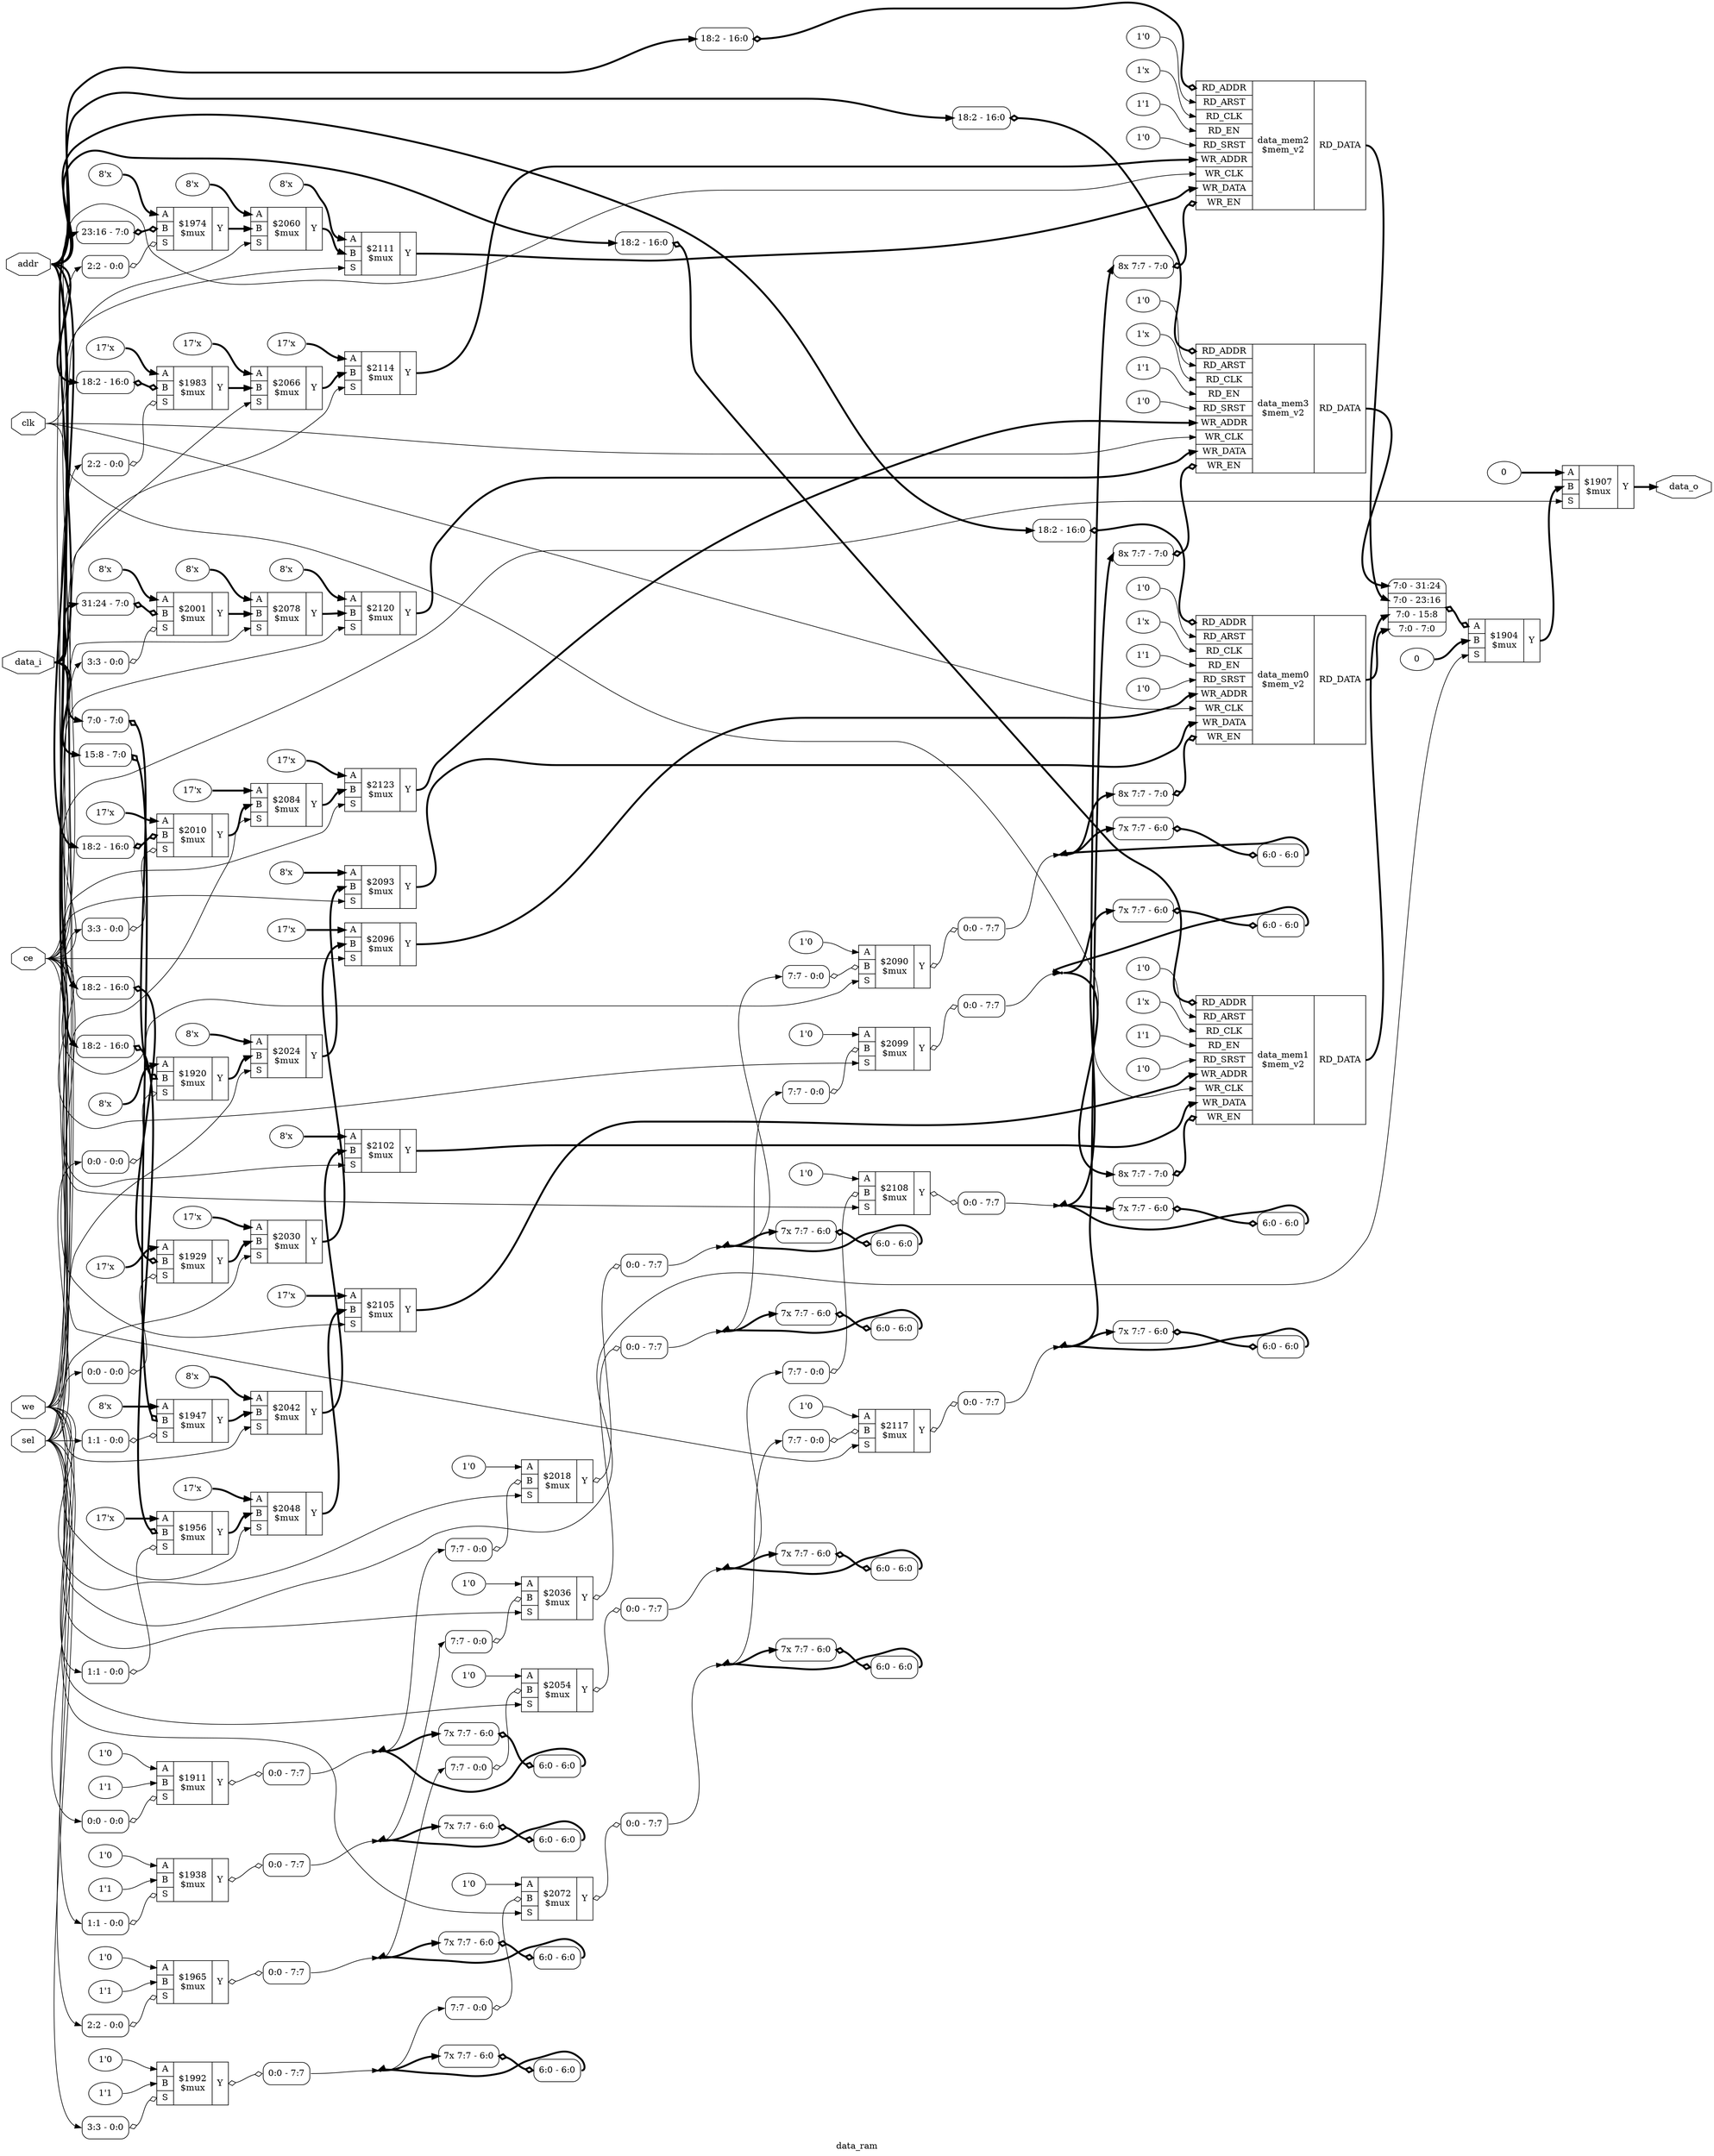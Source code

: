 digraph "data_ram" {
label="data_ram";
rankdir="LR";
remincross=true;
n42 [ shape=octagon, label="addr", color="black", fontcolor="black" ];
n43 [ shape=octagon, label="ce", color="black", fontcolor="black" ];
n44 [ shape=octagon, label="clk", color="black", fontcolor="black" ];
n45 [ shape=octagon, label="data_i", color="black", fontcolor="black" ];
n46 [ shape=octagon, label="data_o", color="black", fontcolor="black" ];
n47 [ shape=octagon, label="sel", color="black", fontcolor="black" ];
n48 [ shape=octagon, label="we", color="black", fontcolor="black" ];
{ rank="source"; n42; n43; n44; n45; n47; n48;}
{ rank="sink"; n46;}
v1 [ label="0" ];
c53 [ shape=record, label="{{<p49> A|<p50> B|<p51> S}|$1904\n$mux|{<p52> Y}}" ];
x0 [ shape=record, style=rounded, label="<s3> 7:0 - 31:24 |<s2> 7:0 - 23:16 |<s1> 7:0 - 15:8 |<s0> 7:0 - 7:0 " ];
x0:e -> c53:p49:w [arrowhead=odiamond, arrowtail=odiamond, dir=both, color="black", style="setlinewidth(3)", label=""];
v2 [ label="0" ];
c54 [ shape=record, label="{{<p49> A|<p50> B|<p51> S}|$1907\n$mux|{<p52> Y}}" ];
v3 [ label="1'0" ];
v4 [ label="1'1" ];
c55 [ shape=record, label="{{<p49> A|<p50> B|<p51> S}|$1911\n$mux|{<p52> Y}}" ];
x5 [ shape=record, style=rounded, label="<s0> 0:0 - 0:0 " ];
x5:e -> c55:p51:w [arrowhead=odiamond, arrowtail=odiamond, dir=both, color="black", label=""];
x6 [ shape=record, style=rounded, label="<s0> 0:0 - 7:7 " ];
c55:p52:e -> x6:w [arrowhead=odiamond, arrowtail=odiamond, dir=both, color="black", label=""];
v7 [ label="8'x" ];
c56 [ shape=record, label="{{<p49> A|<p50> B|<p51> S}|$1920\n$mux|{<p52> Y}}" ];
x8 [ shape=record, style=rounded, label="<s0> 7:0 - 7:0 " ];
x8:e -> c56:p50:w [arrowhead=odiamond, arrowtail=odiamond, dir=both, color="black", style="setlinewidth(3)", label=""];
x9 [ shape=record, style=rounded, label="<s0> 0:0 - 0:0 " ];
x9:e -> c56:p51:w [arrowhead=odiamond, arrowtail=odiamond, dir=both, color="black", label=""];
v10 [ label="17'x" ];
c57 [ shape=record, label="{{<p49> A|<p50> B|<p51> S}|$1929\n$mux|{<p52> Y}}" ];
x11 [ shape=record, style=rounded, label="<s0> 18:2 - 16:0 " ];
x11:e -> c57:p50:w [arrowhead=odiamond, arrowtail=odiamond, dir=both, color="black", style="setlinewidth(3)", label=""];
x12 [ shape=record, style=rounded, label="<s0> 0:0 - 0:0 " ];
x12:e -> c57:p51:w [arrowhead=odiamond, arrowtail=odiamond, dir=both, color="black", label=""];
v13 [ label="1'0" ];
v14 [ label="1'1" ];
c58 [ shape=record, label="{{<p49> A|<p50> B|<p51> S}|$1938\n$mux|{<p52> Y}}" ];
x15 [ shape=record, style=rounded, label="<s0> 1:1 - 0:0 " ];
x15:e -> c58:p51:w [arrowhead=odiamond, arrowtail=odiamond, dir=both, color="black", label=""];
x16 [ shape=record, style=rounded, label="<s0> 0:0 - 7:7 " ];
c58:p52:e -> x16:w [arrowhead=odiamond, arrowtail=odiamond, dir=both, color="black", label=""];
v17 [ label="8'x" ];
c59 [ shape=record, label="{{<p49> A|<p50> B|<p51> S}|$1947\n$mux|{<p52> Y}}" ];
x18 [ shape=record, style=rounded, label="<s0> 15:8 - 7:0 " ];
x18:e -> c59:p50:w [arrowhead=odiamond, arrowtail=odiamond, dir=both, color="black", style="setlinewidth(3)", label=""];
x19 [ shape=record, style=rounded, label="<s0> 1:1 - 0:0 " ];
x19:e -> c59:p51:w [arrowhead=odiamond, arrowtail=odiamond, dir=both, color="black", label=""];
v20 [ label="17'x" ];
c60 [ shape=record, label="{{<p49> A|<p50> B|<p51> S}|$1956\n$mux|{<p52> Y}}" ];
x21 [ shape=record, style=rounded, label="<s0> 18:2 - 16:0 " ];
x21:e -> c60:p50:w [arrowhead=odiamond, arrowtail=odiamond, dir=both, color="black", style="setlinewidth(3)", label=""];
x22 [ shape=record, style=rounded, label="<s0> 1:1 - 0:0 " ];
x22:e -> c60:p51:w [arrowhead=odiamond, arrowtail=odiamond, dir=both, color="black", label=""];
v23 [ label="1'0" ];
v24 [ label="1'1" ];
c61 [ shape=record, label="{{<p49> A|<p50> B|<p51> S}|$1965\n$mux|{<p52> Y}}" ];
x25 [ shape=record, style=rounded, label="<s0> 2:2 - 0:0 " ];
x25:e -> c61:p51:w [arrowhead=odiamond, arrowtail=odiamond, dir=both, color="black", label=""];
x26 [ shape=record, style=rounded, label="<s0> 0:0 - 7:7 " ];
c61:p52:e -> x26:w [arrowhead=odiamond, arrowtail=odiamond, dir=both, color="black", label=""];
v27 [ label="8'x" ];
c62 [ shape=record, label="{{<p49> A|<p50> B|<p51> S}|$1974\n$mux|{<p52> Y}}" ];
x28 [ shape=record, style=rounded, label="<s0> 23:16 - 7:0 " ];
x28:e -> c62:p50:w [arrowhead=odiamond, arrowtail=odiamond, dir=both, color="black", style="setlinewidth(3)", label=""];
x29 [ shape=record, style=rounded, label="<s0> 2:2 - 0:0 " ];
x29:e -> c62:p51:w [arrowhead=odiamond, arrowtail=odiamond, dir=both, color="black", label=""];
v30 [ label="17'x" ];
c63 [ shape=record, label="{{<p49> A|<p50> B|<p51> S}|$1983\n$mux|{<p52> Y}}" ];
x31 [ shape=record, style=rounded, label="<s0> 18:2 - 16:0 " ];
x31:e -> c63:p50:w [arrowhead=odiamond, arrowtail=odiamond, dir=both, color="black", style="setlinewidth(3)", label=""];
x32 [ shape=record, style=rounded, label="<s0> 2:2 - 0:0 " ];
x32:e -> c63:p51:w [arrowhead=odiamond, arrowtail=odiamond, dir=both, color="black", label=""];
v33 [ label="1'0" ];
v34 [ label="1'1" ];
c64 [ shape=record, label="{{<p49> A|<p50> B|<p51> S}|$1992\n$mux|{<p52> Y}}" ];
x35 [ shape=record, style=rounded, label="<s0> 3:3 - 0:0 " ];
x35:e -> c64:p51:w [arrowhead=odiamond, arrowtail=odiamond, dir=both, color="black", label=""];
x36 [ shape=record, style=rounded, label="<s0> 0:0 - 7:7 " ];
c64:p52:e -> x36:w [arrowhead=odiamond, arrowtail=odiamond, dir=both, color="black", label=""];
v37 [ label="8'x" ];
c65 [ shape=record, label="{{<p49> A|<p50> B|<p51> S}|$2001\n$mux|{<p52> Y}}" ];
x38 [ shape=record, style=rounded, label="<s0> 31:24 - 7:0 " ];
x38:e -> c65:p50:w [arrowhead=odiamond, arrowtail=odiamond, dir=both, color="black", style="setlinewidth(3)", label=""];
x39 [ shape=record, style=rounded, label="<s0> 3:3 - 0:0 " ];
x39:e -> c65:p51:w [arrowhead=odiamond, arrowtail=odiamond, dir=both, color="black", label=""];
v40 [ label="17'x" ];
c66 [ shape=record, label="{{<p49> A|<p50> B|<p51> S}|$2010\n$mux|{<p52> Y}}" ];
x41 [ shape=record, style=rounded, label="<s0> 18:2 - 16:0 " ];
x41:e -> c66:p50:w [arrowhead=odiamond, arrowtail=odiamond, dir=both, color="black", style="setlinewidth(3)", label=""];
x42 [ shape=record, style=rounded, label="<s0> 3:3 - 0:0 " ];
x42:e -> c66:p51:w [arrowhead=odiamond, arrowtail=odiamond, dir=both, color="black", label=""];
v43 [ label="1'0" ];
c67 [ shape=record, label="{{<p49> A|<p50> B|<p51> S}|$2018\n$mux|{<p52> Y}}" ];
x44 [ shape=record, style=rounded, label="<s0> 7:7 - 0:0 " ];
x44:e -> c67:p50:w [arrowhead=odiamond, arrowtail=odiamond, dir=both, color="black", label=""];
x45 [ shape=record, style=rounded, label="<s0> 0:0 - 7:7 " ];
c67:p52:e -> x45:w [arrowhead=odiamond, arrowtail=odiamond, dir=both, color="black", label=""];
v46 [ label="8'x" ];
c68 [ shape=record, label="{{<p49> A|<p50> B|<p51> S}|$2024\n$mux|{<p52> Y}}" ];
v47 [ label="17'x" ];
c69 [ shape=record, label="{{<p49> A|<p50> B|<p51> S}|$2030\n$mux|{<p52> Y}}" ];
v48 [ label="1'0" ];
c70 [ shape=record, label="{{<p49> A|<p50> B|<p51> S}|$2036\n$mux|{<p52> Y}}" ];
x49 [ shape=record, style=rounded, label="<s0> 7:7 - 0:0 " ];
x49:e -> c70:p50:w [arrowhead=odiamond, arrowtail=odiamond, dir=both, color="black", label=""];
x50 [ shape=record, style=rounded, label="<s0> 0:0 - 7:7 " ];
c70:p52:e -> x50:w [arrowhead=odiamond, arrowtail=odiamond, dir=both, color="black", label=""];
v51 [ label="8'x" ];
c71 [ shape=record, label="{{<p49> A|<p50> B|<p51> S}|$2042\n$mux|{<p52> Y}}" ];
v52 [ label="17'x" ];
c72 [ shape=record, label="{{<p49> A|<p50> B|<p51> S}|$2048\n$mux|{<p52> Y}}" ];
v53 [ label="1'0" ];
c73 [ shape=record, label="{{<p49> A|<p50> B|<p51> S}|$2054\n$mux|{<p52> Y}}" ];
x54 [ shape=record, style=rounded, label="<s0> 7:7 - 0:0 " ];
x54:e -> c73:p50:w [arrowhead=odiamond, arrowtail=odiamond, dir=both, color="black", label=""];
x55 [ shape=record, style=rounded, label="<s0> 0:0 - 7:7 " ];
c73:p52:e -> x55:w [arrowhead=odiamond, arrowtail=odiamond, dir=both, color="black", label=""];
v56 [ label="8'x" ];
c74 [ shape=record, label="{{<p49> A|<p50> B|<p51> S}|$2060\n$mux|{<p52> Y}}" ];
v57 [ label="17'x" ];
c75 [ shape=record, label="{{<p49> A|<p50> B|<p51> S}|$2066\n$mux|{<p52> Y}}" ];
v58 [ label="1'0" ];
c76 [ shape=record, label="{{<p49> A|<p50> B|<p51> S}|$2072\n$mux|{<p52> Y}}" ];
x59 [ shape=record, style=rounded, label="<s0> 7:7 - 0:0 " ];
x59:e -> c76:p50:w [arrowhead=odiamond, arrowtail=odiamond, dir=both, color="black", label=""];
x60 [ shape=record, style=rounded, label="<s0> 0:0 - 7:7 " ];
c76:p52:e -> x60:w [arrowhead=odiamond, arrowtail=odiamond, dir=both, color="black", label=""];
v61 [ label="8'x" ];
c77 [ shape=record, label="{{<p49> A|<p50> B|<p51> S}|$2078\n$mux|{<p52> Y}}" ];
v62 [ label="17'x" ];
c78 [ shape=record, label="{{<p49> A|<p50> B|<p51> S}|$2084\n$mux|{<p52> Y}}" ];
v63 [ label="1'0" ];
c79 [ shape=record, label="{{<p49> A|<p50> B|<p51> S}|$2090\n$mux|{<p52> Y}}" ];
x64 [ shape=record, style=rounded, label="<s0> 7:7 - 0:0 " ];
x64:e -> c79:p50:w [arrowhead=odiamond, arrowtail=odiamond, dir=both, color="black", label=""];
x65 [ shape=record, style=rounded, label="<s0> 0:0 - 7:7 " ];
c79:p52:e -> x65:w [arrowhead=odiamond, arrowtail=odiamond, dir=both, color="black", label=""];
v66 [ label="8'x" ];
c80 [ shape=record, label="{{<p49> A|<p50> B|<p51> S}|$2093\n$mux|{<p52> Y}}" ];
v67 [ label="17'x" ];
c81 [ shape=record, label="{{<p49> A|<p50> B|<p51> S}|$2096\n$mux|{<p52> Y}}" ];
v68 [ label="1'0" ];
c82 [ shape=record, label="{{<p49> A|<p50> B|<p51> S}|$2099\n$mux|{<p52> Y}}" ];
x69 [ shape=record, style=rounded, label="<s0> 7:7 - 0:0 " ];
x69:e -> c82:p50:w [arrowhead=odiamond, arrowtail=odiamond, dir=both, color="black", label=""];
x70 [ shape=record, style=rounded, label="<s0> 0:0 - 7:7 " ];
c82:p52:e -> x70:w [arrowhead=odiamond, arrowtail=odiamond, dir=both, color="black", label=""];
v71 [ label="8'x" ];
c83 [ shape=record, label="{{<p49> A|<p50> B|<p51> S}|$2102\n$mux|{<p52> Y}}" ];
v72 [ label="17'x" ];
c84 [ shape=record, label="{{<p49> A|<p50> B|<p51> S}|$2105\n$mux|{<p52> Y}}" ];
v73 [ label="1'0" ];
c85 [ shape=record, label="{{<p49> A|<p50> B|<p51> S}|$2108\n$mux|{<p52> Y}}" ];
x74 [ shape=record, style=rounded, label="<s0> 7:7 - 0:0 " ];
x74:e -> c85:p50:w [arrowhead=odiamond, arrowtail=odiamond, dir=both, color="black", label=""];
x75 [ shape=record, style=rounded, label="<s0> 0:0 - 7:7 " ];
c85:p52:e -> x75:w [arrowhead=odiamond, arrowtail=odiamond, dir=both, color="black", label=""];
v76 [ label="8'x" ];
c86 [ shape=record, label="{{<p49> A|<p50> B|<p51> S}|$2111\n$mux|{<p52> Y}}" ];
v77 [ label="17'x" ];
c87 [ shape=record, label="{{<p49> A|<p50> B|<p51> S}|$2114\n$mux|{<p52> Y}}" ];
v78 [ label="1'0" ];
c88 [ shape=record, label="{{<p49> A|<p50> B|<p51> S}|$2117\n$mux|{<p52> Y}}" ];
x79 [ shape=record, style=rounded, label="<s0> 7:7 - 0:0 " ];
x79:e -> c88:p50:w [arrowhead=odiamond, arrowtail=odiamond, dir=both, color="black", label=""];
x80 [ shape=record, style=rounded, label="<s0> 0:0 - 7:7 " ];
c88:p52:e -> x80:w [arrowhead=odiamond, arrowtail=odiamond, dir=both, color="black", label=""];
v81 [ label="8'x" ];
c89 [ shape=record, label="{{<p49> A|<p50> B|<p51> S}|$2120\n$mux|{<p52> Y}}" ];
v82 [ label="17'x" ];
c90 [ shape=record, label="{{<p49> A|<p50> B|<p51> S}|$2123\n$mux|{<p52> Y}}" ];
v84 [ label="1'0" ];
v85 [ label="1'x" ];
v86 [ label="1'1" ];
v87 [ label="1'0" ];
c101 [ shape=record, label="{{<p91> RD_ADDR|<p92> RD_ARST|<p93> RD_CLK|<p94> RD_EN|<p95> RD_SRST|<p96> WR_ADDR|<p97> WR_CLK|<p98> WR_DATA|<p99> WR_EN}|data_mem0\n$mem_v2|{<p100> RD_DATA}}" ];
x83 [ shape=record, style=rounded, label="<s0> 18:2 - 16:0 " ];
x83:e -> c101:p91:w [arrowhead=odiamond, arrowtail=odiamond, dir=both, color="black", style="setlinewidth(3)", label=""];
x88 [ shape=record, style=rounded, label="<s7> 8x 7:7 - 7:0 " ];
x88:e -> c101:p99:w [arrowhead=odiamond, arrowtail=odiamond, dir=both, color="black", style="setlinewidth(3)", label=""];
v90 [ label="1'0" ];
v91 [ label="1'x" ];
v92 [ label="1'1" ];
v93 [ label="1'0" ];
c102 [ shape=record, label="{{<p91> RD_ADDR|<p92> RD_ARST|<p93> RD_CLK|<p94> RD_EN|<p95> RD_SRST|<p96> WR_ADDR|<p97> WR_CLK|<p98> WR_DATA|<p99> WR_EN}|data_mem1\n$mem_v2|{<p100> RD_DATA}}" ];
x89 [ shape=record, style=rounded, label="<s0> 18:2 - 16:0 " ];
x89:e -> c102:p91:w [arrowhead=odiamond, arrowtail=odiamond, dir=both, color="black", style="setlinewidth(3)", label=""];
x94 [ shape=record, style=rounded, label="<s7> 8x 7:7 - 7:0 " ];
x94:e -> c102:p99:w [arrowhead=odiamond, arrowtail=odiamond, dir=both, color="black", style="setlinewidth(3)", label=""];
v96 [ label="1'0" ];
v97 [ label="1'x" ];
v98 [ label="1'1" ];
v99 [ label="1'0" ];
c103 [ shape=record, label="{{<p91> RD_ADDR|<p92> RD_ARST|<p93> RD_CLK|<p94> RD_EN|<p95> RD_SRST|<p96> WR_ADDR|<p97> WR_CLK|<p98> WR_DATA|<p99> WR_EN}|data_mem2\n$mem_v2|{<p100> RD_DATA}}" ];
x95 [ shape=record, style=rounded, label="<s0> 18:2 - 16:0 " ];
x95:e -> c103:p91:w [arrowhead=odiamond, arrowtail=odiamond, dir=both, color="black", style="setlinewidth(3)", label=""];
x100 [ shape=record, style=rounded, label="<s7> 8x 7:7 - 7:0 " ];
x100:e -> c103:p99:w [arrowhead=odiamond, arrowtail=odiamond, dir=both, color="black", style="setlinewidth(3)", label=""];
v102 [ label="1'0" ];
v103 [ label="1'x" ];
v104 [ label="1'1" ];
v105 [ label="1'0" ];
c104 [ shape=record, label="{{<p91> RD_ADDR|<p92> RD_ARST|<p93> RD_CLK|<p94> RD_EN|<p95> RD_SRST|<p96> WR_ADDR|<p97> WR_CLK|<p98> WR_DATA|<p99> WR_EN}|data_mem3\n$mem_v2|{<p100> RD_DATA}}" ];
x101 [ shape=record, style=rounded, label="<s0> 18:2 - 16:0 " ];
x101:e -> c104:p91:w [arrowhead=odiamond, arrowtail=odiamond, dir=both, color="black", style="setlinewidth(3)", label=""];
x106 [ shape=record, style=rounded, label="<s7> 8x 7:7 - 7:0 " ];
x106:e -> c104:p99:w [arrowhead=odiamond, arrowtail=odiamond, dir=both, color="black", style="setlinewidth(3)", label=""];
x107 [ shape=record, style=rounded, label="<s6> 7x 7:7 - 6:0 " ];
x108 [ shape=record, style=rounded, label="<s0> 6:0 - 6:0 " ];
x107:e -> x108:w [arrowhead=odiamond, arrowtail=odiamond, dir=both, color="black", style="setlinewidth(3)", label=""];
x109 [ shape=record, style=rounded, label="<s6> 7x 7:7 - 6:0 " ];
x110 [ shape=record, style=rounded, label="<s0> 6:0 - 6:0 " ];
x109:e -> x110:w [arrowhead=odiamond, arrowtail=odiamond, dir=both, color="black", style="setlinewidth(3)", label=""];
x111 [ shape=record, style=rounded, label="<s6> 7x 7:7 - 6:0 " ];
x112 [ shape=record, style=rounded, label="<s0> 6:0 - 6:0 " ];
x111:e -> x112:w [arrowhead=odiamond, arrowtail=odiamond, dir=both, color="black", style="setlinewidth(3)", label=""];
x113 [ shape=record, style=rounded, label="<s6> 7x 7:7 - 6:0 " ];
x114 [ shape=record, style=rounded, label="<s0> 6:0 - 6:0 " ];
x113:e -> x114:w [arrowhead=odiamond, arrowtail=odiamond, dir=both, color="black", style="setlinewidth(3)", label=""];
x115 [ shape=record, style=rounded, label="<s6> 7x 7:7 - 6:0 " ];
x116 [ shape=record, style=rounded, label="<s0> 6:0 - 6:0 " ];
x115:e -> x116:w [arrowhead=odiamond, arrowtail=odiamond, dir=both, color="black", style="setlinewidth(3)", label=""];
x117 [ shape=record, style=rounded, label="<s6> 7x 7:7 - 6:0 " ];
x118 [ shape=record, style=rounded, label="<s0> 6:0 - 6:0 " ];
x117:e -> x118:w [arrowhead=odiamond, arrowtail=odiamond, dir=both, color="black", style="setlinewidth(3)", label=""];
x119 [ shape=record, style=rounded, label="<s6> 7x 7:7 - 6:0 " ];
x120 [ shape=record, style=rounded, label="<s0> 6:0 - 6:0 " ];
x119:e -> x120:w [arrowhead=odiamond, arrowtail=odiamond, dir=both, color="black", style="setlinewidth(3)", label=""];
x121 [ shape=record, style=rounded, label="<s6> 7x 7:7 - 6:0 " ];
x122 [ shape=record, style=rounded, label="<s0> 6:0 - 6:0 " ];
x121:e -> x122:w [arrowhead=odiamond, arrowtail=odiamond, dir=both, color="black", style="setlinewidth(3)", label=""];
x123 [ shape=record, style=rounded, label="<s6> 7x 7:7 - 6:0 " ];
x124 [ shape=record, style=rounded, label="<s0> 6:0 - 6:0 " ];
x123:e -> x124:w [arrowhead=odiamond, arrowtail=odiamond, dir=both, color="black", style="setlinewidth(3)", label=""];
x125 [ shape=record, style=rounded, label="<s6> 7x 7:7 - 6:0 " ];
x126 [ shape=record, style=rounded, label="<s0> 6:0 - 6:0 " ];
x125:e -> x126:w [arrowhead=odiamond, arrowtail=odiamond, dir=both, color="black", style="setlinewidth(3)", label=""];
x127 [ shape=record, style=rounded, label="<s6> 7x 7:7 - 6:0 " ];
x128 [ shape=record, style=rounded, label="<s0> 6:0 - 6:0 " ];
x127:e -> x128:w [arrowhead=odiamond, arrowtail=odiamond, dir=both, color="black", style="setlinewidth(3)", label=""];
x129 [ shape=record, style=rounded, label="<s6> 7x 7:7 - 6:0 " ];
x130 [ shape=record, style=rounded, label="<s0> 6:0 - 6:0 " ];
x129:e -> x130:w [arrowhead=odiamond, arrowtail=odiamond, dir=both, color="black", style="setlinewidth(3)", label=""];
c81:p52:e -> c101:p96:w [color="black", style="setlinewidth(3)", label=""];
c90:p52:e -> c104:p96:w [color="black", style="setlinewidth(3)", label=""];
c89:p52:e -> c104:p98:w [color="black", style="setlinewidth(3)", label=""];
n12 [ shape=point ];
x114:s0:e -> n12:w [color="black", style="setlinewidth(3)", label=""];
x80:s0:e -> n12:w [color="black", label=""];
n12:e -> x106:s7:w [color="black", style="setlinewidth(3)", label=""];
n12:e -> x113:s6:w [color="black", style="setlinewidth(3)", label=""];
c69:p52:e -> c81:p50:w [color="black", style="setlinewidth(3)", label=""];
c68:p52:e -> c80:p50:w [color="black", style="setlinewidth(3)", label=""];
n15 [ shape=point ];
x116:s0:e -> n15:w [color="black", style="setlinewidth(3)", label=""];
x45:s0:e -> n15:w [color="black", label=""];
n15:e -> x115:s6:w [color="black", style="setlinewidth(3)", label=""];
n15:e -> x64:s0:w [color="black", label=""];
c72:p52:e -> c84:p50:w [color="black", style="setlinewidth(3)", label=""];
c71:p52:e -> c83:p50:w [color="black", style="setlinewidth(3)", label=""];
n18 [ shape=point ];
x118:s0:e -> n18:w [color="black", style="setlinewidth(3)", label=""];
x50:s0:e -> n18:w [color="black", label=""];
n18:e -> x117:s6:w [color="black", style="setlinewidth(3)", label=""];
n18:e -> x69:s0:w [color="black", label=""];
c75:p52:e -> c87:p50:w [color="black", style="setlinewidth(3)", label=""];
c80:p52:e -> c101:p98:w [color="black", style="setlinewidth(3)", label=""];
c74:p52:e -> c86:p50:w [color="black", style="setlinewidth(3)", label=""];
n21 [ shape=point ];
x120:s0:e -> n21:w [color="black", style="setlinewidth(3)", label=""];
x55:s0:e -> n21:w [color="black", label=""];
n21:e -> x119:s6:w [color="black", style="setlinewidth(3)", label=""];
n21:e -> x74:s0:w [color="black", label=""];
c78:p52:e -> c90:p50:w [color="black", style="setlinewidth(3)", label=""];
c77:p52:e -> c89:p50:w [color="black", style="setlinewidth(3)", label=""];
n24 [ shape=point ];
x122:s0:e -> n24:w [color="black", style="setlinewidth(3)", label=""];
x60:s0:e -> n24:w [color="black", label=""];
n24:e -> x121:s6:w [color="black", style="setlinewidth(3)", label=""];
n24:e -> x79:s0:w [color="black", label=""];
c57:p52:e -> c69:p50:w [color="black", style="setlinewidth(3)", label=""];
c56:p52:e -> c68:p50:w [color="black", style="setlinewidth(3)", label=""];
n27 [ shape=point ];
x124:s0:e -> n27:w [color="black", style="setlinewidth(3)", label=""];
x6:s0:e -> n27:w [color="black", label=""];
n27:e -> x123:s6:w [color="black", style="setlinewidth(3)", label=""];
n27:e -> x44:s0:w [color="black", label=""];
c60:p52:e -> c72:p50:w [color="black", style="setlinewidth(3)", label=""];
c59:p52:e -> c71:p50:w [color="black", style="setlinewidth(3)", label=""];
n3 [ shape=point ];
x108:s0:e -> n3:w [color="black", style="setlinewidth(3)", label=""];
x65:s0:e -> n3:w [color="black", label=""];
n3:e -> x107:s6:w [color="black", style="setlinewidth(3)", label=""];
n3:e -> x88:s7:w [color="black", style="setlinewidth(3)", label=""];
n30 [ shape=point ];
x126:s0:e -> n30:w [color="black", style="setlinewidth(3)", label=""];
x16:s0:e -> n30:w [color="black", label=""];
n30:e -> x125:s6:w [color="black", style="setlinewidth(3)", label=""];
n30:e -> x49:s0:w [color="black", label=""];
c63:p52:e -> c75:p50:w [color="black", style="setlinewidth(3)", label=""];
c62:p52:e -> c74:p50:w [color="black", style="setlinewidth(3)", label=""];
n33 [ shape=point ];
x128:s0:e -> n33:w [color="black", style="setlinewidth(3)", label=""];
x26:s0:e -> n33:w [color="black", label=""];
n33:e -> x127:s6:w [color="black", style="setlinewidth(3)", label=""];
n33:e -> x54:s0:w [color="black", label=""];
c66:p52:e -> c78:p50:w [color="black", style="setlinewidth(3)", label=""];
c65:p52:e -> c77:p50:w [color="black", style="setlinewidth(3)", label=""];
n36 [ shape=point ];
x130:s0:e -> n36:w [color="black", style="setlinewidth(3)", label=""];
x36:s0:e -> n36:w [color="black", label=""];
n36:e -> x129:s6:w [color="black", style="setlinewidth(3)", label=""];
n36:e -> x59:s0:w [color="black", label=""];
c101:p100:e -> x0:s0:w [color="black", style="setlinewidth(3)", label=""];
c102:p100:e -> x0:s1:w [color="black", style="setlinewidth(3)", label=""];
c103:p100:e -> x0:s2:w [color="black", style="setlinewidth(3)", label=""];
c84:p52:e -> c102:p96:w [color="black", style="setlinewidth(3)", label=""];
c104:p100:e -> x0:s3:w [color="black", style="setlinewidth(3)", label=""];
c53:p52:e -> c54:p50:w [color="black", style="setlinewidth(3)", label=""];
n42:e -> x101:s0:w [color="black", style="setlinewidth(3)", label=""];
n42:e -> x11:s0:w [color="black", style="setlinewidth(3)", label=""];
n42:e -> x21:s0:w [color="black", style="setlinewidth(3)", label=""];
n42:e -> x31:s0:w [color="black", style="setlinewidth(3)", label=""];
n42:e -> x41:s0:w [color="black", style="setlinewidth(3)", label=""];
n42:e -> x83:s0:w [color="black", style="setlinewidth(3)", label=""];
n42:e -> x89:s0:w [color="black", style="setlinewidth(3)", label=""];
n42:e -> x95:s0:w [color="black", style="setlinewidth(3)", label=""];
n43:e -> c54:p51:w [color="black", label=""];
n43:e -> c79:p51:w [color="black", label=""];
n43:e -> c80:p51:w [color="black", label=""];
n43:e -> c81:p51:w [color="black", label=""];
n43:e -> c82:p51:w [color="black", label=""];
n43:e -> c83:p51:w [color="black", label=""];
n43:e -> c84:p51:w [color="black", label=""];
n43:e -> c85:p51:w [color="black", label=""];
n43:e -> c86:p51:w [color="black", label=""];
n43:e -> c87:p51:w [color="black", label=""];
n43:e -> c88:p51:w [color="black", label=""];
n43:e -> c89:p51:w [color="black", label=""];
n43:e -> c90:p51:w [color="black", label=""];
n44:e -> c101:p97:w [color="black", label=""];
n44:e -> c102:p97:w [color="black", label=""];
n44:e -> c103:p97:w [color="black", label=""];
n44:e -> c104:p97:w [color="black", label=""];
n45:e -> x18:s0:w [color="black", style="setlinewidth(3)", label=""];
n45:e -> x28:s0:w [color="black", style="setlinewidth(3)", label=""];
n45:e -> x38:s0:w [color="black", style="setlinewidth(3)", label=""];
n45:e -> x8:s0:w [color="black", style="setlinewidth(3)", label=""];
c54:p52:e -> n46:w [color="black", style="setlinewidth(3)", label=""];
n47:e -> x12:s0:w [color="black", label=""];
n47:e -> x15:s0:w [color="black", label=""];
n47:e -> x19:s0:w [color="black", label=""];
n47:e -> x22:s0:w [color="black", label=""];
n47:e -> x25:s0:w [color="black", label=""];
n47:e -> x29:s0:w [color="black", label=""];
n47:e -> x32:s0:w [color="black", label=""];
n47:e -> x35:s0:w [color="black", label=""];
n47:e -> x39:s0:w [color="black", label=""];
n47:e -> x42:s0:w [color="black", label=""];
n47:e -> x5:s0:w [color="black", label=""];
n47:e -> x9:s0:w [color="black", label=""];
n48:e -> c53:p51:w [color="black", label=""];
n48:e -> c67:p51:w [color="black", label=""];
n48:e -> c68:p51:w [color="black", label=""];
n48:e -> c69:p51:w [color="black", label=""];
n48:e -> c70:p51:w [color="black", label=""];
n48:e -> c71:p51:w [color="black", label=""];
n48:e -> c72:p51:w [color="black", label=""];
n48:e -> c73:p51:w [color="black", label=""];
n48:e -> c74:p51:w [color="black", label=""];
n48:e -> c75:p51:w [color="black", label=""];
n48:e -> c76:p51:w [color="black", label=""];
n48:e -> c77:p51:w [color="black", label=""];
n48:e -> c78:p51:w [color="black", label=""];
c83:p52:e -> c102:p98:w [color="black", style="setlinewidth(3)", label=""];
n6 [ shape=point ];
x110:s0:e -> n6:w [color="black", style="setlinewidth(3)", label=""];
x70:s0:e -> n6:w [color="black", label=""];
n6:e -> x109:s6:w [color="black", style="setlinewidth(3)", label=""];
n6:e -> x94:s7:w [color="black", style="setlinewidth(3)", label=""];
c87:p52:e -> c103:p96:w [color="black", style="setlinewidth(3)", label=""];
c86:p52:e -> c103:p98:w [color="black", style="setlinewidth(3)", label=""];
n9 [ shape=point ];
x112:s0:e -> n9:w [color="black", style="setlinewidth(3)", label=""];
x75:s0:e -> n9:w [color="black", label=""];
n9:e -> x100:s7:w [color="black", style="setlinewidth(3)", label=""];
n9:e -> x111:s6:w [color="black", style="setlinewidth(3)", label=""];
v1:e -> c53:p50:w [color="black", style="setlinewidth(3)", label=""];
v10:e -> c57:p49:w [color="black", style="setlinewidth(3)", label=""];
v102:e -> c104:p92:w [color="black", label=""];
v103:e -> c104:p93:w [color="black", label=""];
v104:e -> c104:p94:w [color="black", label=""];
v105:e -> c104:p95:w [color="black", label=""];
v13:e -> c58:p49:w [color="black", label=""];
v14:e -> c58:p50:w [color="black", label=""];
v17:e -> c59:p49:w [color="black", style="setlinewidth(3)", label=""];
v2:e -> c54:p49:w [color="black", style="setlinewidth(3)", label=""];
v20:e -> c60:p49:w [color="black", style="setlinewidth(3)", label=""];
v23:e -> c61:p49:w [color="black", label=""];
v24:e -> c61:p50:w [color="black", label=""];
v27:e -> c62:p49:w [color="black", style="setlinewidth(3)", label=""];
v3:e -> c55:p49:w [color="black", label=""];
v30:e -> c63:p49:w [color="black", style="setlinewidth(3)", label=""];
v33:e -> c64:p49:w [color="black", label=""];
v34:e -> c64:p50:w [color="black", label=""];
v37:e -> c65:p49:w [color="black", style="setlinewidth(3)", label=""];
v4:e -> c55:p50:w [color="black", label=""];
v40:e -> c66:p49:w [color="black", style="setlinewidth(3)", label=""];
v43:e -> c67:p49:w [color="black", label=""];
v46:e -> c68:p49:w [color="black", style="setlinewidth(3)", label=""];
v47:e -> c69:p49:w [color="black", style="setlinewidth(3)", label=""];
v48:e -> c70:p49:w [color="black", label=""];
v51:e -> c71:p49:w [color="black", style="setlinewidth(3)", label=""];
v52:e -> c72:p49:w [color="black", style="setlinewidth(3)", label=""];
v53:e -> c73:p49:w [color="black", label=""];
v56:e -> c74:p49:w [color="black", style="setlinewidth(3)", label=""];
v57:e -> c75:p49:w [color="black", style="setlinewidth(3)", label=""];
v58:e -> c76:p49:w [color="black", label=""];
v61:e -> c77:p49:w [color="black", style="setlinewidth(3)", label=""];
v62:e -> c78:p49:w [color="black", style="setlinewidth(3)", label=""];
v63:e -> c79:p49:w [color="black", label=""];
v66:e -> c80:p49:w [color="black", style="setlinewidth(3)", label=""];
v67:e -> c81:p49:w [color="black", style="setlinewidth(3)", label=""];
v68:e -> c82:p49:w [color="black", label=""];
v7:e -> c56:p49:w [color="black", style="setlinewidth(3)", label=""];
v71:e -> c83:p49:w [color="black", style="setlinewidth(3)", label=""];
v72:e -> c84:p49:w [color="black", style="setlinewidth(3)", label=""];
v73:e -> c85:p49:w [color="black", label=""];
v76:e -> c86:p49:w [color="black", style="setlinewidth(3)", label=""];
v77:e -> c87:p49:w [color="black", style="setlinewidth(3)", label=""];
v78:e -> c88:p49:w [color="black", label=""];
v81:e -> c89:p49:w [color="black", style="setlinewidth(3)", label=""];
v82:e -> c90:p49:w [color="black", style="setlinewidth(3)", label=""];
v84:e -> c101:p92:w [color="black", label=""];
v85:e -> c101:p93:w [color="black", label=""];
v86:e -> c101:p94:w [color="black", label=""];
v87:e -> c101:p95:w [color="black", label=""];
v90:e -> c102:p92:w [color="black", label=""];
v91:e -> c102:p93:w [color="black", label=""];
v92:e -> c102:p94:w [color="black", label=""];
v93:e -> c102:p95:w [color="black", label=""];
v96:e -> c103:p92:w [color="black", label=""];
v97:e -> c103:p93:w [color="black", label=""];
v98:e -> c103:p94:w [color="black", label=""];
v99:e -> c103:p95:w [color="black", label=""];
}